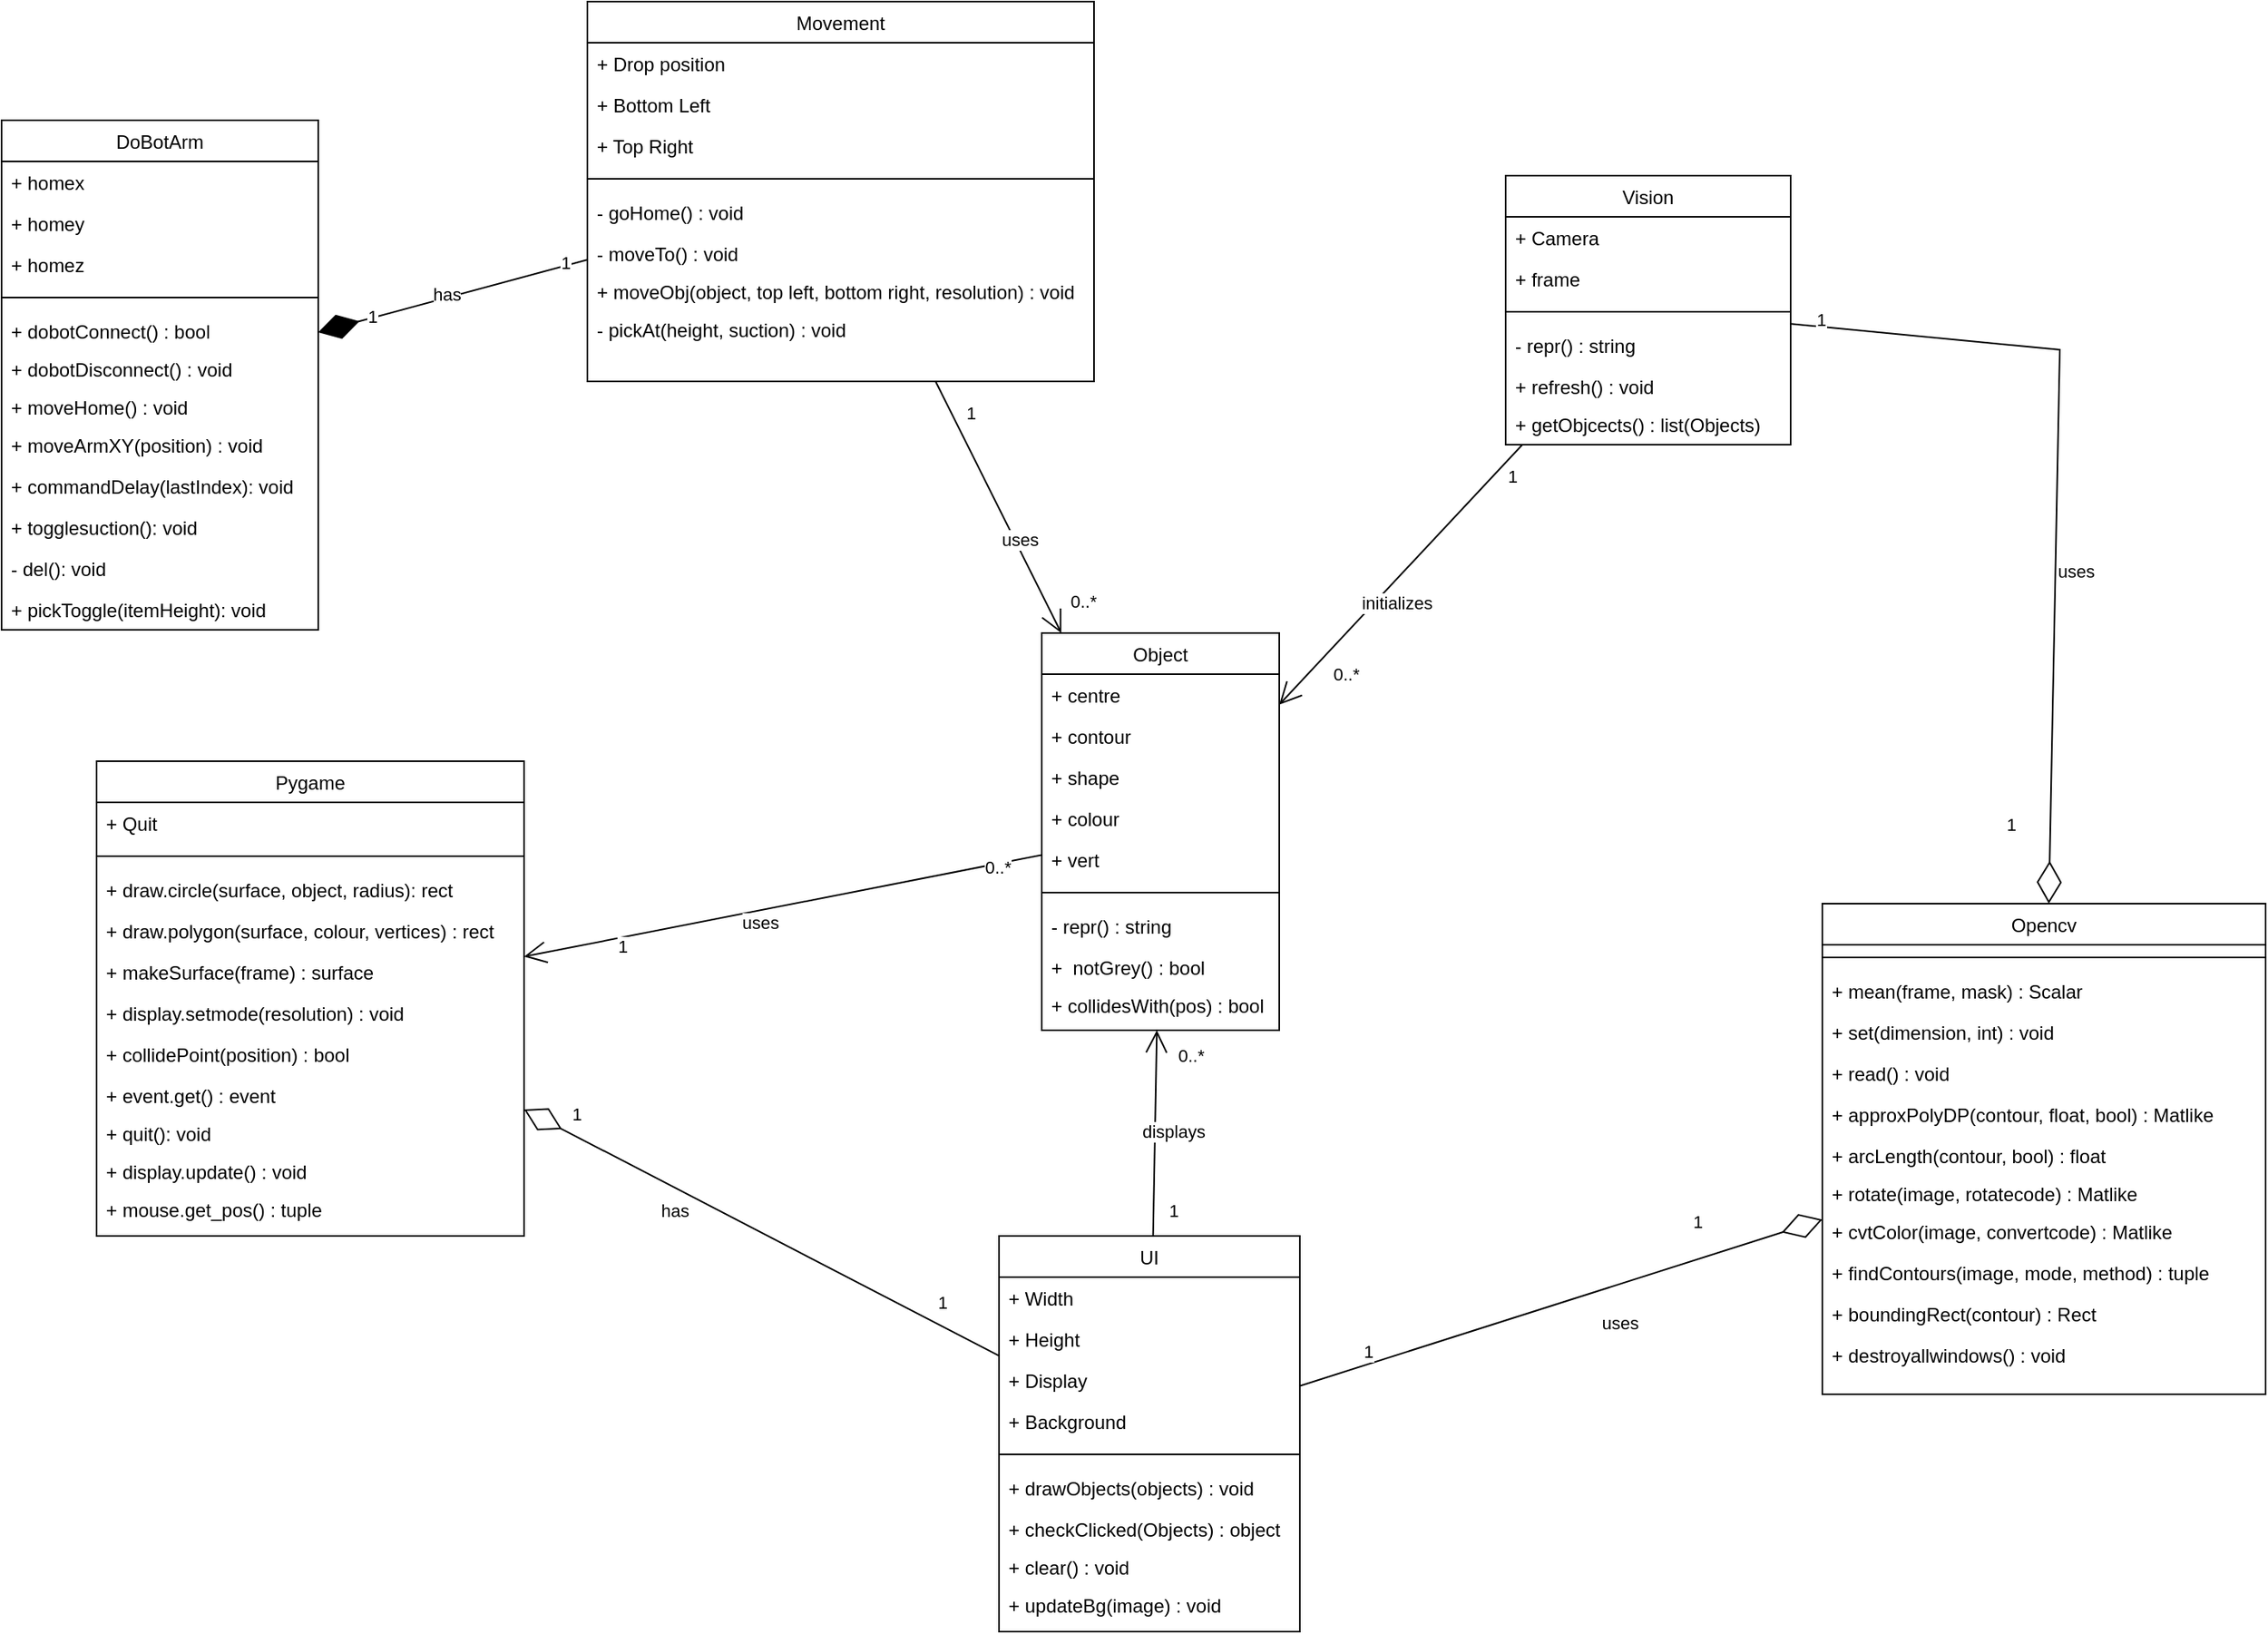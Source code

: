 <mxfile>
    <diagram id="C5RBs43oDa-KdzZeNtuy" name="Page-1">
        <mxGraphModel dx="1115" dy="899" grid="1" gridSize="10" guides="1" tooltips="1" connect="1" arrows="1" fold="1" page="1" pageScale="1" pageWidth="1654" pageHeight="1169" math="0" shadow="0">
            <root>
                <mxCell id="WIyWlLk6GJQsqaUBKTNV-0"/>
                <mxCell id="WIyWlLk6GJQsqaUBKTNV-1" parent="WIyWlLk6GJQsqaUBKTNV-0"/>
                <mxCell id="zkfFHV4jXpPFQw0GAbJ--13" value="Movement" style="swimlane;fontStyle=0;align=center;verticalAlign=top;childLayout=stackLayout;horizontal=1;startSize=26;horizontalStack=0;resizeParent=1;resizeLast=0;collapsible=1;marginBottom=0;rounded=0;shadow=0;strokeWidth=1;" parent="WIyWlLk6GJQsqaUBKTNV-1" vertex="1">
                    <mxGeometry x="390" y="50" width="320" height="240" as="geometry">
                        <mxRectangle x="590" y="330" width="170" height="26" as="alternateBounds"/>
                    </mxGeometry>
                </mxCell>
                <mxCell id="MZsKt1vFW72v1z1dqqYP-6" value="+ Drop position" style="text;align=left;verticalAlign=top;spacingLeft=4;spacingRight=4;overflow=hidden;rotatable=0;points=[[0,0.5],[1,0.5]];portConstraint=eastwest;" parent="zkfFHV4jXpPFQw0GAbJ--13" vertex="1">
                    <mxGeometry y="26" width="320" height="26" as="geometry"/>
                </mxCell>
                <mxCell id="MZsKt1vFW72v1z1dqqYP-7" value="+ Bottom Left" style="text;align=left;verticalAlign=top;spacingLeft=4;spacingRight=4;overflow=hidden;rotatable=0;points=[[0,0.5],[1,0.5]];portConstraint=eastwest;" parent="zkfFHV4jXpPFQw0GAbJ--13" vertex="1">
                    <mxGeometry y="52" width="320" height="26" as="geometry"/>
                </mxCell>
                <mxCell id="MZsKt1vFW72v1z1dqqYP-9" value="+ Top Right" style="text;align=left;verticalAlign=top;spacingLeft=4;spacingRight=4;overflow=hidden;rotatable=0;points=[[0,0.5],[1,0.5]];portConstraint=eastwest;" parent="zkfFHV4jXpPFQw0GAbJ--13" vertex="1">
                    <mxGeometry y="78" width="320" height="26" as="geometry"/>
                </mxCell>
                <mxCell id="zkfFHV4jXpPFQw0GAbJ--15" value="" style="line;html=1;strokeWidth=1;align=left;verticalAlign=middle;spacingTop=-1;spacingLeft=3;spacingRight=3;rotatable=0;labelPosition=right;points=[];portConstraint=eastwest;" parent="zkfFHV4jXpPFQw0GAbJ--13" vertex="1">
                    <mxGeometry y="104" width="320" height="16" as="geometry"/>
                </mxCell>
                <mxCell id="MZsKt1vFW72v1z1dqqYP-11" value="- goHome() : void" style="text;align=left;verticalAlign=top;spacingLeft=4;spacingRight=4;overflow=hidden;rotatable=0;points=[[0,0.5],[1,0.5]];portConstraint=eastwest;fontStyle=0" parent="zkfFHV4jXpPFQw0GAbJ--13" vertex="1">
                    <mxGeometry y="120" width="320" height="26" as="geometry"/>
                </mxCell>
                <mxCell id="MZsKt1vFW72v1z1dqqYP-12" value="- moveTo() : void" style="text;align=left;verticalAlign=top;spacingLeft=4;spacingRight=4;overflow=hidden;rotatable=0;points=[[0,0.5],[1,0.5]];portConstraint=eastwest;" parent="zkfFHV4jXpPFQw0GAbJ--13" vertex="1">
                    <mxGeometry y="146" width="320" height="24" as="geometry"/>
                </mxCell>
                <mxCell id="dj2-hHlsCEYwOQRSpU0T-10" value="+ moveObj(object, top left, bottom right, resolution) : void" style="text;align=left;verticalAlign=top;spacingLeft=4;spacingRight=4;overflow=hidden;rotatable=0;points=[[0,0.5],[1,0.5]];portConstraint=eastwest;" parent="zkfFHV4jXpPFQw0GAbJ--13" vertex="1">
                    <mxGeometry y="170" width="320" height="24" as="geometry"/>
                </mxCell>
                <mxCell id="MZsKt1vFW72v1z1dqqYP-13" value="- pickAt(height, suction) : void" style="text;align=left;verticalAlign=top;spacingLeft=4;spacingRight=4;overflow=hidden;rotatable=0;points=[[0,0.5],[1,0.5]];portConstraint=eastwest;" parent="zkfFHV4jXpPFQw0GAbJ--13" vertex="1">
                    <mxGeometry y="194" width="320" height="24" as="geometry"/>
                </mxCell>
                <mxCell id="dj2-hHlsCEYwOQRSpU0T-0" value="Object" style="swimlane;fontStyle=0;align=center;verticalAlign=top;childLayout=stackLayout;horizontal=1;startSize=26;horizontalStack=0;resizeParent=1;resizeLast=0;collapsible=1;marginBottom=0;rounded=0;shadow=0;strokeWidth=1;" parent="WIyWlLk6GJQsqaUBKTNV-1" vertex="1">
                    <mxGeometry x="677" y="449" width="150" height="251" as="geometry">
                        <mxRectangle x="590" y="330" width="170" height="26" as="alternateBounds"/>
                    </mxGeometry>
                </mxCell>
                <mxCell id="dj2-hHlsCEYwOQRSpU0T-1" value="+ centre" style="text;align=left;verticalAlign=top;spacingLeft=4;spacingRight=4;overflow=hidden;rotatable=0;points=[[0,0.5],[1,0.5]];portConstraint=eastwest;" parent="dj2-hHlsCEYwOQRSpU0T-0" vertex="1">
                    <mxGeometry y="26" width="150" height="26" as="geometry"/>
                </mxCell>
                <mxCell id="dj2-hHlsCEYwOQRSpU0T-2" value="+ contour" style="text;align=left;verticalAlign=top;spacingLeft=4;spacingRight=4;overflow=hidden;rotatable=0;points=[[0,0.5],[1,0.5]];portConstraint=eastwest;" parent="dj2-hHlsCEYwOQRSpU0T-0" vertex="1">
                    <mxGeometry y="52" width="150" height="26" as="geometry"/>
                </mxCell>
                <mxCell id="dj2-hHlsCEYwOQRSpU0T-3" value="+ shape" style="text;align=left;verticalAlign=top;spacingLeft=4;spacingRight=4;overflow=hidden;rotatable=0;points=[[0,0.5],[1,0.5]];portConstraint=eastwest;" parent="dj2-hHlsCEYwOQRSpU0T-0" vertex="1">
                    <mxGeometry y="78" width="150" height="26" as="geometry"/>
                </mxCell>
                <mxCell id="dj2-hHlsCEYwOQRSpU0T-4" value="+ colour" style="text;align=left;verticalAlign=top;spacingLeft=4;spacingRight=4;overflow=hidden;rotatable=0;points=[[0,0.5],[1,0.5]];portConstraint=eastwest;" parent="dj2-hHlsCEYwOQRSpU0T-0" vertex="1">
                    <mxGeometry y="104" width="150" height="26" as="geometry"/>
                </mxCell>
                <mxCell id="dj2-hHlsCEYwOQRSpU0T-56" value="+ vert" style="text;align=left;verticalAlign=top;spacingLeft=4;spacingRight=4;overflow=hidden;rotatable=0;points=[[0,0.5],[1,0.5]];portConstraint=eastwest;" parent="dj2-hHlsCEYwOQRSpU0T-0" vertex="1">
                    <mxGeometry y="130" width="150" height="26" as="geometry"/>
                </mxCell>
                <mxCell id="dj2-hHlsCEYwOQRSpU0T-6" value="" style="line;html=1;strokeWidth=1;align=left;verticalAlign=middle;spacingTop=-1;spacingLeft=3;spacingRight=3;rotatable=0;labelPosition=right;points=[];portConstraint=eastwest;" parent="dj2-hHlsCEYwOQRSpU0T-0" vertex="1">
                    <mxGeometry y="156" width="150" height="16" as="geometry"/>
                </mxCell>
                <mxCell id="dj2-hHlsCEYwOQRSpU0T-7" value="- repr() : string " style="text;align=left;verticalAlign=top;spacingLeft=4;spacingRight=4;overflow=hidden;rotatable=0;points=[[0,0.5],[1,0.5]];portConstraint=eastwest;fontStyle=0" parent="dj2-hHlsCEYwOQRSpU0T-0" vertex="1">
                    <mxGeometry y="172" width="150" height="26" as="geometry"/>
                </mxCell>
                <mxCell id="dj2-hHlsCEYwOQRSpU0T-8" value="+  notGrey() : bool" style="text;align=left;verticalAlign=top;spacingLeft=4;spacingRight=4;overflow=hidden;rotatable=0;points=[[0,0.5],[1,0.5]];portConstraint=eastwest;" parent="dj2-hHlsCEYwOQRSpU0T-0" vertex="1">
                    <mxGeometry y="198" width="150" height="24" as="geometry"/>
                </mxCell>
                <mxCell id="dj2-hHlsCEYwOQRSpU0T-9" value="+ collidesWith(pos) : bool" style="text;align=left;verticalAlign=top;spacingLeft=4;spacingRight=4;overflow=hidden;rotatable=0;points=[[0,0.5],[1,0.5]];portConstraint=eastwest;" parent="dj2-hHlsCEYwOQRSpU0T-0" vertex="1">
                    <mxGeometry y="222" width="150" height="24" as="geometry"/>
                </mxCell>
                <mxCell id="dj2-hHlsCEYwOQRSpU0T-11" value="UI" style="swimlane;fontStyle=0;align=center;verticalAlign=top;childLayout=stackLayout;horizontal=1;startSize=26;horizontalStack=0;resizeParent=1;resizeLast=0;collapsible=1;marginBottom=0;rounded=0;shadow=0;strokeWidth=1;" parent="WIyWlLk6GJQsqaUBKTNV-1" vertex="1">
                    <mxGeometry x="650" y="830" width="190" height="250" as="geometry">
                        <mxRectangle x="590" y="330" width="170" height="26" as="alternateBounds"/>
                    </mxGeometry>
                </mxCell>
                <mxCell id="dj2-hHlsCEYwOQRSpU0T-12" value="+ Width" style="text;align=left;verticalAlign=top;spacingLeft=4;spacingRight=4;overflow=hidden;rotatable=0;points=[[0,0.5],[1,0.5]];portConstraint=eastwest;" parent="dj2-hHlsCEYwOQRSpU0T-11" vertex="1">
                    <mxGeometry y="26" width="190" height="26" as="geometry"/>
                </mxCell>
                <mxCell id="dj2-hHlsCEYwOQRSpU0T-13" value="+ Height" style="text;align=left;verticalAlign=top;spacingLeft=4;spacingRight=4;overflow=hidden;rotatable=0;points=[[0,0.5],[1,0.5]];portConstraint=eastwest;" parent="dj2-hHlsCEYwOQRSpU0T-11" vertex="1">
                    <mxGeometry y="52" width="190" height="26" as="geometry"/>
                </mxCell>
                <mxCell id="dj2-hHlsCEYwOQRSpU0T-15" value="+ Display" style="text;align=left;verticalAlign=top;spacingLeft=4;spacingRight=4;overflow=hidden;rotatable=0;points=[[0,0.5],[1,0.5]];portConstraint=eastwest;" parent="dj2-hHlsCEYwOQRSpU0T-11" vertex="1">
                    <mxGeometry y="78" width="190" height="26" as="geometry"/>
                </mxCell>
                <mxCell id="dj2-hHlsCEYwOQRSpU0T-22" value="+ Background" style="text;align=left;verticalAlign=top;spacingLeft=4;spacingRight=4;overflow=hidden;rotatable=0;points=[[0,0.5],[1,0.5]];portConstraint=eastwest;" parent="dj2-hHlsCEYwOQRSpU0T-11" vertex="1">
                    <mxGeometry y="104" width="190" height="26" as="geometry"/>
                </mxCell>
                <mxCell id="dj2-hHlsCEYwOQRSpU0T-16" value="" style="line;html=1;strokeWidth=1;align=left;verticalAlign=middle;spacingTop=-1;spacingLeft=3;spacingRight=3;rotatable=0;labelPosition=right;points=[];portConstraint=eastwest;" parent="dj2-hHlsCEYwOQRSpU0T-11" vertex="1">
                    <mxGeometry y="130" width="190" height="16" as="geometry"/>
                </mxCell>
                <mxCell id="dj2-hHlsCEYwOQRSpU0T-17" value="+ drawObjects(objects) : void" style="text;align=left;verticalAlign=top;spacingLeft=4;spacingRight=4;overflow=hidden;rotatable=0;points=[[0,0.5],[1,0.5]];portConstraint=eastwest;fontStyle=0" parent="dj2-hHlsCEYwOQRSpU0T-11" vertex="1">
                    <mxGeometry y="146" width="190" height="26" as="geometry"/>
                </mxCell>
                <mxCell id="dj2-hHlsCEYwOQRSpU0T-18" value="+ checkClicked(Objects) : object" style="text;align=left;verticalAlign=top;spacingLeft=4;spacingRight=4;overflow=hidden;rotatable=0;points=[[0,0.5],[1,0.5]];portConstraint=eastwest;" parent="dj2-hHlsCEYwOQRSpU0T-11" vertex="1">
                    <mxGeometry y="172" width="190" height="24" as="geometry"/>
                </mxCell>
                <mxCell id="dj2-hHlsCEYwOQRSpU0T-19" value="+ clear() : void" style="text;align=left;verticalAlign=top;spacingLeft=4;spacingRight=4;overflow=hidden;rotatable=0;points=[[0,0.5],[1,0.5]];portConstraint=eastwest;" parent="dj2-hHlsCEYwOQRSpU0T-11" vertex="1">
                    <mxGeometry y="196" width="190" height="24" as="geometry"/>
                </mxCell>
                <mxCell id="dj2-hHlsCEYwOQRSpU0T-20" value="+ updateBg(image) : void" style="text;align=left;verticalAlign=top;spacingLeft=4;spacingRight=4;overflow=hidden;rotatable=0;points=[[0,0.5],[1,0.5]];portConstraint=eastwest;" parent="dj2-hHlsCEYwOQRSpU0T-11" vertex="1">
                    <mxGeometry y="220" width="190" height="24" as="geometry"/>
                </mxCell>
                <mxCell id="dj2-hHlsCEYwOQRSpU0T-23" value="Vision" style="swimlane;fontStyle=0;align=center;verticalAlign=top;childLayout=stackLayout;horizontal=1;startSize=26;horizontalStack=0;resizeParent=1;resizeLast=0;collapsible=1;marginBottom=0;rounded=0;shadow=0;strokeWidth=1;" parent="WIyWlLk6GJQsqaUBKTNV-1" vertex="1">
                    <mxGeometry x="970" y="160" width="180" height="170" as="geometry">
                        <mxRectangle x="590" y="330" width="170" height="26" as="alternateBounds"/>
                    </mxGeometry>
                </mxCell>
                <mxCell id="dj2-hHlsCEYwOQRSpU0T-24" value="+ Camera" style="text;align=left;verticalAlign=top;spacingLeft=4;spacingRight=4;overflow=hidden;rotatable=0;points=[[0,0.5],[1,0.5]];portConstraint=eastwest;" parent="dj2-hHlsCEYwOQRSpU0T-23" vertex="1">
                    <mxGeometry y="26" width="180" height="26" as="geometry"/>
                </mxCell>
                <mxCell id="dj2-hHlsCEYwOQRSpU0T-35" value="+ frame" style="text;align=left;verticalAlign=top;spacingLeft=4;spacingRight=4;overflow=hidden;rotatable=0;points=[[0,0.5],[1,0.5]];portConstraint=eastwest;" parent="dj2-hHlsCEYwOQRSpU0T-23" vertex="1">
                    <mxGeometry y="52" width="180" height="26" as="geometry"/>
                </mxCell>
                <mxCell id="dj2-hHlsCEYwOQRSpU0T-30" value="" style="line;html=1;strokeWidth=1;align=left;verticalAlign=middle;spacingTop=-1;spacingLeft=3;spacingRight=3;rotatable=0;labelPosition=right;points=[];portConstraint=eastwest;" parent="dj2-hHlsCEYwOQRSpU0T-23" vertex="1">
                    <mxGeometry y="78" width="180" height="16" as="geometry"/>
                </mxCell>
                <mxCell id="dj2-hHlsCEYwOQRSpU0T-31" value="- repr() : string" style="text;align=left;verticalAlign=top;spacingLeft=4;spacingRight=4;overflow=hidden;rotatable=0;points=[[0,0.5],[1,0.5]];portConstraint=eastwest;fontStyle=0" parent="dj2-hHlsCEYwOQRSpU0T-23" vertex="1">
                    <mxGeometry y="94" width="180" height="26" as="geometry"/>
                </mxCell>
                <mxCell id="dj2-hHlsCEYwOQRSpU0T-32" value="+ refresh() : void" style="text;align=left;verticalAlign=top;spacingLeft=4;spacingRight=4;overflow=hidden;rotatable=0;points=[[0,0.5],[1,0.5]];portConstraint=eastwest;" parent="dj2-hHlsCEYwOQRSpU0T-23" vertex="1">
                    <mxGeometry y="120" width="180" height="24" as="geometry"/>
                </mxCell>
                <mxCell id="dj2-hHlsCEYwOQRSpU0T-33" value="+ getObjcects() : list(Objects)" style="text;align=left;verticalAlign=top;spacingLeft=4;spacingRight=4;overflow=hidden;rotatable=0;points=[[0,0.5],[1,0.5]];portConstraint=eastwest;" parent="dj2-hHlsCEYwOQRSpU0T-23" vertex="1">
                    <mxGeometry y="144" width="180" height="24" as="geometry"/>
                </mxCell>
                <mxCell id="dj2-hHlsCEYwOQRSpU0T-36" value="DoBotArm" style="swimlane;fontStyle=0;align=center;verticalAlign=top;childLayout=stackLayout;horizontal=1;startSize=26;horizontalStack=0;resizeParent=1;resizeLast=0;collapsible=1;marginBottom=0;rounded=0;shadow=0;strokeWidth=1;" parent="WIyWlLk6GJQsqaUBKTNV-1" vertex="1">
                    <mxGeometry x="20" y="125" width="200" height="322" as="geometry">
                        <mxRectangle x="590" y="330" width="170" height="26" as="alternateBounds"/>
                    </mxGeometry>
                </mxCell>
                <mxCell id="dj2-hHlsCEYwOQRSpU0T-37" value="+ homex" style="text;align=left;verticalAlign=top;spacingLeft=4;spacingRight=4;overflow=hidden;rotatable=0;points=[[0,0.5],[1,0.5]];portConstraint=eastwest;" parent="dj2-hHlsCEYwOQRSpU0T-36" vertex="1">
                    <mxGeometry y="26" width="200" height="26" as="geometry"/>
                </mxCell>
                <mxCell id="dj2-hHlsCEYwOQRSpU0T-43" value="+ homey" style="text;align=left;verticalAlign=top;spacingLeft=4;spacingRight=4;overflow=hidden;rotatable=0;points=[[0,0.5],[1,0.5]];portConstraint=eastwest;fontStyle=0" parent="dj2-hHlsCEYwOQRSpU0T-36" vertex="1">
                    <mxGeometry y="52" width="200" height="26" as="geometry"/>
                </mxCell>
                <mxCell id="dj2-hHlsCEYwOQRSpU0T-38" value="+ homez" style="text;align=left;verticalAlign=top;spacingLeft=4;spacingRight=4;overflow=hidden;rotatable=0;points=[[0,0.5],[1,0.5]];portConstraint=eastwest;" parent="dj2-hHlsCEYwOQRSpU0T-36" vertex="1">
                    <mxGeometry y="78" width="200" height="26" as="geometry"/>
                </mxCell>
                <mxCell id="dj2-hHlsCEYwOQRSpU0T-42" value="" style="line;html=1;strokeWidth=1;align=left;verticalAlign=middle;spacingTop=-1;spacingLeft=3;spacingRight=3;rotatable=0;labelPosition=right;points=[];portConstraint=eastwest;" parent="dj2-hHlsCEYwOQRSpU0T-36" vertex="1">
                    <mxGeometry y="104" width="200" height="16" as="geometry"/>
                </mxCell>
                <mxCell id="dj2-hHlsCEYwOQRSpU0T-44" value="+ dobotConnect() : bool" style="text;align=left;verticalAlign=top;spacingLeft=4;spacingRight=4;overflow=hidden;rotatable=0;points=[[0,0.5],[1,0.5]];portConstraint=eastwest;" parent="dj2-hHlsCEYwOQRSpU0T-36" vertex="1">
                    <mxGeometry y="120" width="200" height="24" as="geometry"/>
                </mxCell>
                <mxCell id="9mN7zdgwnnHDRDSHfo_p-0" value="+ dobotDisconnect() : void" style="text;align=left;verticalAlign=top;spacingLeft=4;spacingRight=4;overflow=hidden;rotatable=0;points=[[0,0.5],[1,0.5]];portConstraint=eastwest;" parent="dj2-hHlsCEYwOQRSpU0T-36" vertex="1">
                    <mxGeometry y="144" width="200" height="24" as="geometry"/>
                </mxCell>
                <mxCell id="dj2-hHlsCEYwOQRSpU0T-45" value="+ moveHome() : void" style="text;align=left;verticalAlign=top;spacingLeft=4;spacingRight=4;overflow=hidden;rotatable=0;points=[[0,0.5],[1,0.5]];portConstraint=eastwest;" parent="dj2-hHlsCEYwOQRSpU0T-36" vertex="1">
                    <mxGeometry y="168" width="200" height="24" as="geometry"/>
                </mxCell>
                <mxCell id="dj2-hHlsCEYwOQRSpU0T-40" value="+ moveArmXY(position) : void" style="text;align=left;verticalAlign=top;spacingLeft=4;spacingRight=4;overflow=hidden;rotatable=0;points=[[0,0.5],[1,0.5]];portConstraint=eastwest;" parent="dj2-hHlsCEYwOQRSpU0T-36" vertex="1">
                    <mxGeometry y="192" width="200" height="26" as="geometry"/>
                </mxCell>
                <mxCell id="9mN7zdgwnnHDRDSHfo_p-1" value="+ commandDelay(lastIndex): void" style="text;align=left;verticalAlign=top;spacingLeft=4;spacingRight=4;overflow=hidden;rotatable=0;points=[[0,0.5],[1,0.5]];portConstraint=eastwest;fontFamily=Helvetica;" parent="dj2-hHlsCEYwOQRSpU0T-36" vertex="1">
                    <mxGeometry y="218" width="200" height="26" as="geometry"/>
                </mxCell>
                <mxCell id="dj2-hHlsCEYwOQRSpU0T-39" value="+ togglesuction(): void" style="text;align=left;verticalAlign=top;spacingLeft=4;spacingRight=4;overflow=hidden;rotatable=0;points=[[0,0.5],[1,0.5]];portConstraint=eastwest;" parent="dj2-hHlsCEYwOQRSpU0T-36" vertex="1">
                    <mxGeometry y="244" width="200" height="26" as="geometry"/>
                </mxCell>
                <mxCell id="9mN7zdgwnnHDRDSHfo_p-2" value="- del(): void" style="text;align=left;verticalAlign=top;spacingLeft=4;spacingRight=4;overflow=hidden;rotatable=0;points=[[0,0.5],[1,0.5]];portConstraint=eastwest;" parent="dj2-hHlsCEYwOQRSpU0T-36" vertex="1">
                    <mxGeometry y="270" width="200" height="26" as="geometry"/>
                </mxCell>
                <mxCell id="9mN7zdgwnnHDRDSHfo_p-3" value="+ pickToggle(itemHeight): void" style="text;align=left;verticalAlign=top;spacingLeft=4;spacingRight=4;overflow=hidden;rotatable=0;points=[[0,0.5],[1,0.5]];portConstraint=eastwest;" parent="dj2-hHlsCEYwOQRSpU0T-36" vertex="1">
                    <mxGeometry y="296" width="200" height="26" as="geometry"/>
                </mxCell>
                <mxCell id="dj2-hHlsCEYwOQRSpU0T-46" value="Pygame" style="swimlane;fontStyle=0;align=center;verticalAlign=top;childLayout=stackLayout;horizontal=1;startSize=26;horizontalStack=0;resizeParent=1;resizeLast=0;collapsible=1;marginBottom=0;rounded=0;shadow=0;strokeWidth=1;" parent="WIyWlLk6GJQsqaUBKTNV-1" vertex="1">
                    <mxGeometry x="80" y="530" width="270" height="300" as="geometry">
                        <mxRectangle x="590" y="330" width="170" height="26" as="alternateBounds"/>
                    </mxGeometry>
                </mxCell>
                <mxCell id="dj2-hHlsCEYwOQRSpU0T-47" value="+ Quit" style="text;align=left;verticalAlign=top;spacingLeft=4;spacingRight=4;overflow=hidden;rotatable=0;points=[[0,0.5],[1,0.5]];portConstraint=eastwest;" parent="dj2-hHlsCEYwOQRSpU0T-46" vertex="1">
                    <mxGeometry y="26" width="270" height="26" as="geometry"/>
                </mxCell>
                <mxCell id="dj2-hHlsCEYwOQRSpU0T-52" value="" style="line;html=1;strokeWidth=1;align=left;verticalAlign=middle;spacingTop=-1;spacingLeft=3;spacingRight=3;rotatable=0;labelPosition=right;points=[];portConstraint=eastwest;" parent="dj2-hHlsCEYwOQRSpU0T-46" vertex="1">
                    <mxGeometry y="52" width="270" height="16" as="geometry"/>
                </mxCell>
                <mxCell id="dj2-hHlsCEYwOQRSpU0T-50" value="+ draw.circle(surface, object, radius): rect" style="text;align=left;verticalAlign=top;spacingLeft=4;spacingRight=4;overflow=hidden;rotatable=0;points=[[0,0.5],[1,0.5]];portConstraint=eastwest;" parent="dj2-hHlsCEYwOQRSpU0T-46" vertex="1">
                    <mxGeometry y="68" width="270" height="26" as="geometry"/>
                </mxCell>
                <mxCell id="dj2-hHlsCEYwOQRSpU0T-48" value="+ draw.polygon(surface, colour, vertices) : rect" style="text;align=left;verticalAlign=top;spacingLeft=4;spacingRight=4;overflow=hidden;rotatable=0;points=[[0,0.5],[1,0.5]];portConstraint=eastwest;" parent="dj2-hHlsCEYwOQRSpU0T-46" vertex="1">
                    <mxGeometry y="94" width="270" height="26" as="geometry"/>
                </mxCell>
                <mxCell id="dj2-hHlsCEYwOQRSpU0T-51" value="+ makeSurface(frame) : surface" style="text;align=left;verticalAlign=top;spacingLeft=4;spacingRight=4;overflow=hidden;rotatable=0;points=[[0,0.5],[1,0.5]];portConstraint=eastwest;" parent="dj2-hHlsCEYwOQRSpU0T-46" vertex="1">
                    <mxGeometry y="120" width="270" height="26" as="geometry"/>
                </mxCell>
                <mxCell id="dj2-hHlsCEYwOQRSpU0T-49" value="+ display.setmode(resolution) : void" style="text;align=left;verticalAlign=top;spacingLeft=4;spacingRight=4;overflow=hidden;rotatable=0;points=[[0,0.5],[1,0.5]];portConstraint=eastwest;" parent="dj2-hHlsCEYwOQRSpU0T-46" vertex="1">
                    <mxGeometry y="146" width="270" height="26" as="geometry"/>
                </mxCell>
                <mxCell id="dj2-hHlsCEYwOQRSpU0T-53" value="+ collidePoint(position) : bool" style="text;align=left;verticalAlign=top;spacingLeft=4;spacingRight=4;overflow=hidden;rotatable=0;points=[[0,0.5],[1,0.5]];portConstraint=eastwest;fontStyle=0" parent="dj2-hHlsCEYwOQRSpU0T-46" vertex="1">
                    <mxGeometry y="172" width="270" height="26" as="geometry"/>
                </mxCell>
                <mxCell id="dj2-hHlsCEYwOQRSpU0T-54" value="+ event.get() : event" style="text;align=left;verticalAlign=top;spacingLeft=4;spacingRight=4;overflow=hidden;rotatable=0;points=[[0,0.5],[1,0.5]];portConstraint=eastwest;" parent="dj2-hHlsCEYwOQRSpU0T-46" vertex="1">
                    <mxGeometry y="198" width="270" height="24" as="geometry"/>
                </mxCell>
                <mxCell id="dj2-hHlsCEYwOQRSpU0T-55" value="+ quit(): void" style="text;align=left;verticalAlign=top;spacingLeft=4;spacingRight=4;overflow=hidden;rotatable=0;points=[[0,0.5],[1,0.5]];portConstraint=eastwest;" parent="dj2-hHlsCEYwOQRSpU0T-46" vertex="1">
                    <mxGeometry y="222" width="270" height="24" as="geometry"/>
                </mxCell>
                <mxCell id="dj2-hHlsCEYwOQRSpU0T-67" value="+ display.update() : void" style="text;align=left;verticalAlign=top;spacingLeft=4;spacingRight=4;overflow=hidden;rotatable=0;points=[[0,0.5],[1,0.5]];portConstraint=eastwest;" parent="dj2-hHlsCEYwOQRSpU0T-46" vertex="1">
                    <mxGeometry y="246" width="270" height="24" as="geometry"/>
                </mxCell>
                <mxCell id="dj2-hHlsCEYwOQRSpU0T-68" value="+ mouse.get_pos() : tuple" style="text;align=left;verticalAlign=top;spacingLeft=4;spacingRight=4;overflow=hidden;rotatable=0;points=[[0,0.5],[1,0.5]];portConstraint=eastwest;" parent="dj2-hHlsCEYwOQRSpU0T-46" vertex="1">
                    <mxGeometry y="270" width="270" height="24" as="geometry"/>
                </mxCell>
                <mxCell id="dj2-hHlsCEYwOQRSpU0T-57" value="Opencv" style="swimlane;fontStyle=0;align=center;verticalAlign=top;childLayout=stackLayout;horizontal=1;startSize=26;horizontalStack=0;resizeParent=1;resizeLast=0;collapsible=1;marginBottom=0;rounded=0;shadow=0;strokeWidth=1;" parent="WIyWlLk6GJQsqaUBKTNV-1" vertex="1">
                    <mxGeometry x="1170" y="620" width="280" height="310" as="geometry">
                        <mxRectangle x="590" y="330" width="170" height="26" as="alternateBounds"/>
                    </mxGeometry>
                </mxCell>
                <mxCell id="dj2-hHlsCEYwOQRSpU0T-63" value="" style="line;html=1;strokeWidth=1;align=left;verticalAlign=middle;spacingTop=-1;spacingLeft=3;spacingRight=3;rotatable=0;labelPosition=right;points=[];portConstraint=eastwest;" parent="dj2-hHlsCEYwOQRSpU0T-57" vertex="1">
                    <mxGeometry y="26" width="280" height="16" as="geometry"/>
                </mxCell>
                <mxCell id="dj2-hHlsCEYwOQRSpU0T-59" value="+ mean(frame, mask) : Scalar" style="text;align=left;verticalAlign=top;spacingLeft=4;spacingRight=4;overflow=hidden;rotatable=0;points=[[0,0.5],[1,0.5]];portConstraint=eastwest;" parent="dj2-hHlsCEYwOQRSpU0T-57" vertex="1">
                    <mxGeometry y="42" width="280" height="26" as="geometry"/>
                </mxCell>
                <mxCell id="dj2-hHlsCEYwOQRSpU0T-60" value="+ set(dimension, int) : void" style="text;align=left;verticalAlign=top;spacingLeft=4;spacingRight=4;overflow=hidden;rotatable=0;points=[[0,0.5],[1,0.5]];portConstraint=eastwest;" parent="dj2-hHlsCEYwOQRSpU0T-57" vertex="1">
                    <mxGeometry y="68" width="280" height="26" as="geometry"/>
                </mxCell>
                <mxCell id="dj2-hHlsCEYwOQRSpU0T-62" value="+ read() : void" style="text;align=left;verticalAlign=top;spacingLeft=4;spacingRight=4;overflow=hidden;rotatable=0;points=[[0,0.5],[1,0.5]];portConstraint=eastwest;" parent="dj2-hHlsCEYwOQRSpU0T-57" vertex="1">
                    <mxGeometry y="94" width="280" height="26" as="geometry"/>
                </mxCell>
                <mxCell id="dj2-hHlsCEYwOQRSpU0T-64" value="+ approxPolyDP(contour, float, bool) : Matlike" style="text;align=left;verticalAlign=top;spacingLeft=4;spacingRight=4;overflow=hidden;rotatable=0;points=[[0,0.5],[1,0.5]];portConstraint=eastwest;fontStyle=0;fontFamily=Helvetica;" parent="dj2-hHlsCEYwOQRSpU0T-57" vertex="1">
                    <mxGeometry y="120" width="280" height="26" as="geometry"/>
                </mxCell>
                <mxCell id="dj2-hHlsCEYwOQRSpU0T-65" value="+ arcLength(contour, bool) : float" style="text;align=left;verticalAlign=top;spacingLeft=4;spacingRight=4;overflow=hidden;rotatable=0;points=[[0,0.5],[1,0.5]];portConstraint=eastwest;fontFamily=Helvetica;" parent="dj2-hHlsCEYwOQRSpU0T-57" vertex="1">
                    <mxGeometry y="146" width="280" height="24" as="geometry"/>
                </mxCell>
                <mxCell id="dj2-hHlsCEYwOQRSpU0T-66" value="+ rotate(image, rotatecode) : Matlike" style="text;align=left;verticalAlign=top;spacingLeft=4;spacingRight=4;overflow=hidden;rotatable=0;points=[[0,0.5],[1,0.5]];portConstraint=eastwest;" parent="dj2-hHlsCEYwOQRSpU0T-57" vertex="1">
                    <mxGeometry y="170" width="280" height="24" as="geometry"/>
                </mxCell>
                <mxCell id="dj2-hHlsCEYwOQRSpU0T-61" value="+ cvtColor(image, convertcode) : Matlike" style="text;align=left;verticalAlign=top;spacingLeft=4;spacingRight=4;overflow=hidden;rotatable=0;points=[[0,0.5],[1,0.5]];portConstraint=eastwest;" parent="dj2-hHlsCEYwOQRSpU0T-57" vertex="1">
                    <mxGeometry y="194" width="280" height="26" as="geometry"/>
                </mxCell>
                <mxCell id="dj2-hHlsCEYwOQRSpU0T-69" value="+ findContours(image, mode, method) : tuple" style="text;align=left;verticalAlign=top;spacingLeft=4;spacingRight=4;overflow=hidden;rotatable=0;points=[[0,0.5],[1,0.5]];portConstraint=eastwest;" parent="dj2-hHlsCEYwOQRSpU0T-57" vertex="1">
                    <mxGeometry y="220" width="280" height="26" as="geometry"/>
                </mxCell>
                <mxCell id="dj2-hHlsCEYwOQRSpU0T-70" value="+ boundingRect(contour) : Rect" style="text;align=left;verticalAlign=top;spacingLeft=4;spacingRight=4;overflow=hidden;rotatable=0;points=[[0,0.5],[1,0.5]];portConstraint=eastwest;" parent="dj2-hHlsCEYwOQRSpU0T-57" vertex="1">
                    <mxGeometry y="246" width="280" height="26" as="geometry"/>
                </mxCell>
                <mxCell id="dj2-hHlsCEYwOQRSpU0T-72" value="+ destroyallwindows() : void" style="text;align=left;verticalAlign=top;spacingLeft=4;spacingRight=4;overflow=hidden;rotatable=0;points=[[0,0.5],[1,0.5]];portConstraint=eastwest;" parent="dj2-hHlsCEYwOQRSpU0T-57" vertex="1">
                    <mxGeometry y="272" width="280" height="26" as="geometry"/>
                </mxCell>
                <mxCell id="dj2-hHlsCEYwOQRSpU0T-91" value="" style="endArrow=diamondThin;endFill=0;endSize=24;html=1;rounded=0;" parent="WIyWlLk6GJQsqaUBKTNV-1" source="dj2-hHlsCEYwOQRSpU0T-11" target="dj2-hHlsCEYwOQRSpU0T-46" edge="1">
                    <mxGeometry width="160" relative="1" as="geometry">
                        <mxPoint x="590" y="780" as="sourcePoint"/>
                        <mxPoint x="480" y="900" as="targetPoint"/>
                    </mxGeometry>
                </mxCell>
                <mxCell id="dj2-hHlsCEYwOQRSpU0T-92" value="has" style="edgeLabel;html=1;align=center;verticalAlign=middle;resizable=0;points=[];" parent="dj2-hHlsCEYwOQRSpU0T-91" vertex="1" connectable="0">
                    <mxGeometry x="0.128" y="-3" relative="1" as="geometry">
                        <mxPoint x="-38" y="-2" as="offset"/>
                    </mxGeometry>
                </mxCell>
                <mxCell id="dj2-hHlsCEYwOQRSpU0T-93" value="1" style="edgeLabel;html=1;align=center;verticalAlign=middle;resizable=0;points=[];" parent="dj2-hHlsCEYwOQRSpU0T-91" vertex="1" connectable="0">
                    <mxGeometry x="0.647" y="-4" relative="1" as="geometry">
                        <mxPoint x="-22" y="-21" as="offset"/>
                    </mxGeometry>
                </mxCell>
                <mxCell id="dj2-hHlsCEYwOQRSpU0T-94" value="1" style="edgeLabel;html=1;align=center;verticalAlign=middle;resizable=0;points=[];" parent="dj2-hHlsCEYwOQRSpU0T-91" vertex="1" connectable="0">
                    <mxGeometry x="-0.748" y="-3" relative="1" as="geometry">
                        <mxPoint y="-12" as="offset"/>
                    </mxGeometry>
                </mxCell>
                <mxCell id="dj2-hHlsCEYwOQRSpU0T-103" value="" style="endArrow=diamondThin;endFill=0;endSize=24;html=1;rounded=0;" parent="WIyWlLk6GJQsqaUBKTNV-1" source="dj2-hHlsCEYwOQRSpU0T-11" target="dj2-hHlsCEYwOQRSpU0T-57" edge="1">
                    <mxGeometry width="160" relative="1" as="geometry">
                        <mxPoint x="890" y="855" as="sourcePoint"/>
                        <mxPoint x="360" y="749" as="targetPoint"/>
                    </mxGeometry>
                </mxCell>
                <mxCell id="dj2-hHlsCEYwOQRSpU0T-104" value="uses" style="edgeLabel;html=1;align=center;verticalAlign=middle;resizable=0;points=[];" parent="dj2-hHlsCEYwOQRSpU0T-103" vertex="1" connectable="0">
                    <mxGeometry x="0.128" y="-3" relative="1" as="geometry">
                        <mxPoint x="15" y="17" as="offset"/>
                    </mxGeometry>
                </mxCell>
                <mxCell id="dj2-hHlsCEYwOQRSpU0T-105" value="1" style="edgeLabel;html=1;align=center;verticalAlign=middle;resizable=0;points=[];" parent="dj2-hHlsCEYwOQRSpU0T-103" vertex="1" connectable="0">
                    <mxGeometry x="0.647" y="-4" relative="1" as="geometry">
                        <mxPoint x="-22" y="-21" as="offset"/>
                    </mxGeometry>
                </mxCell>
                <mxCell id="dj2-hHlsCEYwOQRSpU0T-106" value="1" style="edgeLabel;html=1;align=center;verticalAlign=middle;resizable=0;points=[];" parent="dj2-hHlsCEYwOQRSpU0T-103" vertex="1" connectable="0">
                    <mxGeometry x="-0.748" y="-3" relative="1" as="geometry">
                        <mxPoint y="-12" as="offset"/>
                    </mxGeometry>
                </mxCell>
                <mxCell id="dj2-hHlsCEYwOQRSpU0T-107" value="" style="endArrow=diamondThin;endFill=0;endSize=24;html=1;rounded=0;" parent="WIyWlLk6GJQsqaUBKTNV-1" source="dj2-hHlsCEYwOQRSpU0T-23" target="dj2-hHlsCEYwOQRSpU0T-57" edge="1">
                    <mxGeometry width="160" relative="1" as="geometry">
                        <mxPoint x="760" y="853" as="sourcePoint"/>
                        <mxPoint x="1180" y="802" as="targetPoint"/>
                        <Array as="points">
                            <mxPoint x="1320" y="270"/>
                        </Array>
                    </mxGeometry>
                </mxCell>
                <mxCell id="dj2-hHlsCEYwOQRSpU0T-108" value="uses" style="edgeLabel;html=1;align=center;verticalAlign=middle;resizable=0;points=[];" parent="dj2-hHlsCEYwOQRSpU0T-107" vertex="1" connectable="0">
                    <mxGeometry x="0.128" y="-3" relative="1" as="geometry">
                        <mxPoint x="15" y="17" as="offset"/>
                    </mxGeometry>
                </mxCell>
                <mxCell id="dj2-hHlsCEYwOQRSpU0T-109" value="1" style="edgeLabel;html=1;align=center;verticalAlign=middle;resizable=0;points=[];" parent="dj2-hHlsCEYwOQRSpU0T-107" vertex="1" connectable="0">
                    <mxGeometry x="0.647" y="-4" relative="1" as="geometry">
                        <mxPoint x="-22" y="42" as="offset"/>
                    </mxGeometry>
                </mxCell>
                <mxCell id="dj2-hHlsCEYwOQRSpU0T-110" value="1" style="edgeLabel;html=1;align=center;verticalAlign=middle;resizable=0;points=[];" parent="dj2-hHlsCEYwOQRSpU0T-107" vertex="1" connectable="0">
                    <mxGeometry x="-0.748" y="-3" relative="1" as="geometry">
                        <mxPoint x="-46" y="-12" as="offset"/>
                    </mxGeometry>
                </mxCell>
                <mxCell id="9mN7zdgwnnHDRDSHfo_p-5" value="" style="endArrow=diamondThin;endFill=1;endSize=24;html=1;rounded=0;" parent="WIyWlLk6GJQsqaUBKTNV-1" source="zkfFHV4jXpPFQw0GAbJ--13" target="dj2-hHlsCEYwOQRSpU0T-36" edge="1">
                    <mxGeometry width="160" relative="1" as="geometry">
                        <mxPoint x="250" y="290" as="sourcePoint"/>
                        <mxPoint x="410" y="290" as="targetPoint"/>
                    </mxGeometry>
                </mxCell>
                <mxCell id="9mN7zdgwnnHDRDSHfo_p-6" value="1" style="edgeLabel;html=1;align=center;verticalAlign=middle;resizable=0;points=[];" parent="9mN7zdgwnnHDRDSHfo_p-5" vertex="1" connectable="0">
                    <mxGeometry x="0.598" y="-1" relative="1" as="geometry">
                        <mxPoint as="offset"/>
                    </mxGeometry>
                </mxCell>
                <mxCell id="9mN7zdgwnnHDRDSHfo_p-7" value="1" style="edgeLabel;html=1;align=center;verticalAlign=middle;resizable=0;points=[];" parent="9mN7zdgwnnHDRDSHfo_p-5" vertex="1" connectable="0">
                    <mxGeometry x="-0.837" y="-2" relative="1" as="geometry">
                        <mxPoint as="offset"/>
                    </mxGeometry>
                </mxCell>
                <mxCell id="9mN7zdgwnnHDRDSHfo_p-8" value="has" style="edgeLabel;html=1;align=center;verticalAlign=middle;resizable=0;points=[];" parent="9mN7zdgwnnHDRDSHfo_p-5" vertex="1" connectable="0">
                    <mxGeometry x="0.047" y="-2" relative="1" as="geometry">
                        <mxPoint as="offset"/>
                    </mxGeometry>
                </mxCell>
                <mxCell id="Rrt4P_vtmu6pEZQxVQjI-0" value="" style="endArrow=open;endFill=1;endSize=12;html=1;rounded=0;" parent="WIyWlLk6GJQsqaUBKTNV-1" source="dj2-hHlsCEYwOQRSpU0T-11" target="dj2-hHlsCEYwOQRSpU0T-0" edge="1">
                    <mxGeometry width="160" relative="1" as="geometry">
                        <mxPoint x="610" y="750" as="sourcePoint"/>
                        <mxPoint x="770" y="750" as="targetPoint"/>
                    </mxGeometry>
                </mxCell>
                <mxCell id="Rrt4P_vtmu6pEZQxVQjI-1" value="displays" style="edgeLabel;html=1;align=center;verticalAlign=middle;resizable=0;points=[];" parent="Rrt4P_vtmu6pEZQxVQjI-0" vertex="1" connectable="0">
                    <mxGeometry x="0.139" y="-2" relative="1" as="geometry">
                        <mxPoint x="9" y="8" as="offset"/>
                    </mxGeometry>
                </mxCell>
                <mxCell id="Rrt4P_vtmu6pEZQxVQjI-2" value="1" style="edgeLabel;html=1;align=center;verticalAlign=middle;resizable=0;points=[];" parent="Rrt4P_vtmu6pEZQxVQjI-0" vertex="1" connectable="0">
                    <mxGeometry x="-0.754" relative="1" as="geometry">
                        <mxPoint x="12" as="offset"/>
                    </mxGeometry>
                </mxCell>
                <mxCell id="Rrt4P_vtmu6pEZQxVQjI-3" value="0..*" style="edgeLabel;html=1;align=center;verticalAlign=middle;resizable=0;points=[];" parent="Rrt4P_vtmu6pEZQxVQjI-0" vertex="1" connectable="0">
                    <mxGeometry x="0.754" y="1" relative="1" as="geometry">
                        <mxPoint x="22" as="offset"/>
                    </mxGeometry>
                </mxCell>
                <mxCell id="Rrt4P_vtmu6pEZQxVQjI-4" value="" style="endArrow=open;endFill=1;endSize=12;html=1;rounded=0;" parent="WIyWlLk6GJQsqaUBKTNV-1" source="dj2-hHlsCEYwOQRSpU0T-23" target="dj2-hHlsCEYwOQRSpU0T-0" edge="1">
                    <mxGeometry width="160" relative="1" as="geometry">
                        <mxPoint x="1010" y="620" as="sourcePoint"/>
                        <mxPoint x="1013" y="500" as="targetPoint"/>
                    </mxGeometry>
                </mxCell>
                <mxCell id="Rrt4P_vtmu6pEZQxVQjI-5" value="initializes" style="edgeLabel;html=1;align=center;verticalAlign=middle;resizable=0;points=[];" parent="Rrt4P_vtmu6pEZQxVQjI-4" vertex="1" connectable="0">
                    <mxGeometry x="0.139" y="-2" relative="1" as="geometry">
                        <mxPoint x="9" y="8" as="offset"/>
                    </mxGeometry>
                </mxCell>
                <mxCell id="Rrt4P_vtmu6pEZQxVQjI-6" value="1" style="edgeLabel;html=1;align=center;verticalAlign=middle;resizable=0;points=[];" parent="Rrt4P_vtmu6pEZQxVQjI-4" vertex="1" connectable="0">
                    <mxGeometry x="-0.754" relative="1" as="geometry">
                        <mxPoint x="12" as="offset"/>
                    </mxGeometry>
                </mxCell>
                <mxCell id="Rrt4P_vtmu6pEZQxVQjI-7" value="0..*" style="edgeLabel;html=1;align=center;verticalAlign=middle;resizable=0;points=[];" parent="Rrt4P_vtmu6pEZQxVQjI-4" vertex="1" connectable="0">
                    <mxGeometry x="0.754" y="1" relative="1" as="geometry">
                        <mxPoint x="22" as="offset"/>
                    </mxGeometry>
                </mxCell>
                <mxCell id="Rrt4P_vtmu6pEZQxVQjI-8" value="" style="endArrow=open;endFill=1;endSize=12;html=1;rounded=0;" parent="WIyWlLk6GJQsqaUBKTNV-1" source="zkfFHV4jXpPFQw0GAbJ--13" target="dj2-hHlsCEYwOQRSpU0T-0" edge="1">
                    <mxGeometry width="160" relative="1" as="geometry">
                        <mxPoint x="991" y="340" as="sourcePoint"/>
                        <mxPoint x="837" y="504" as="targetPoint"/>
                    </mxGeometry>
                </mxCell>
                <mxCell id="Rrt4P_vtmu6pEZQxVQjI-9" value="uses" style="edgeLabel;html=1;align=center;verticalAlign=middle;resizable=0;points=[];" parent="Rrt4P_vtmu6pEZQxVQjI-8" vertex="1" connectable="0">
                    <mxGeometry x="0.139" y="-2" relative="1" as="geometry">
                        <mxPoint x="9" y="8" as="offset"/>
                    </mxGeometry>
                </mxCell>
                <mxCell id="Rrt4P_vtmu6pEZQxVQjI-10" value="1" style="edgeLabel;html=1;align=center;verticalAlign=middle;resizable=0;points=[];" parent="Rrt4P_vtmu6pEZQxVQjI-8" vertex="1" connectable="0">
                    <mxGeometry x="-0.754" relative="1" as="geometry">
                        <mxPoint x="12" as="offset"/>
                    </mxGeometry>
                </mxCell>
                <mxCell id="Rrt4P_vtmu6pEZQxVQjI-11" value="0..*" style="edgeLabel;html=1;align=center;verticalAlign=middle;resizable=0;points=[];" parent="Rrt4P_vtmu6pEZQxVQjI-8" vertex="1" connectable="0">
                    <mxGeometry x="0.754" y="1" relative="1" as="geometry">
                        <mxPoint x="22" as="offset"/>
                    </mxGeometry>
                </mxCell>
                <mxCell id="Rrt4P_vtmu6pEZQxVQjI-12" value="" style="endArrow=open;endFill=1;endSize=12;html=1;rounded=0;" parent="WIyWlLk6GJQsqaUBKTNV-1" source="dj2-hHlsCEYwOQRSpU0T-0" target="dj2-hHlsCEYwOQRSpU0T-46" edge="1">
                    <mxGeometry width="160" relative="1" as="geometry">
                        <mxPoint x="480" y="420" as="sourcePoint"/>
                        <mxPoint x="556" y="569" as="targetPoint"/>
                    </mxGeometry>
                </mxCell>
                <mxCell id="Rrt4P_vtmu6pEZQxVQjI-13" value="uses" style="edgeLabel;html=1;align=center;verticalAlign=middle;resizable=0;points=[];" parent="Rrt4P_vtmu6pEZQxVQjI-12" vertex="1" connectable="0">
                    <mxGeometry x="0.139" y="-2" relative="1" as="geometry">
                        <mxPoint x="9" y="8" as="offset"/>
                    </mxGeometry>
                </mxCell>
                <mxCell id="Rrt4P_vtmu6pEZQxVQjI-14" value="0..*" style="edgeLabel;html=1;align=center;verticalAlign=middle;resizable=0;points=[];" parent="Rrt4P_vtmu6pEZQxVQjI-12" vertex="1" connectable="0">
                    <mxGeometry x="-0.754" relative="1" as="geometry">
                        <mxPoint x="12" as="offset"/>
                    </mxGeometry>
                </mxCell>
                <mxCell id="Rrt4P_vtmu6pEZQxVQjI-15" value="1" style="edgeLabel;html=1;align=center;verticalAlign=middle;resizable=0;points=[];" parent="Rrt4P_vtmu6pEZQxVQjI-12" vertex="1" connectable="0">
                    <mxGeometry x="0.754" y="1" relative="1" as="geometry">
                        <mxPoint x="22" as="offset"/>
                    </mxGeometry>
                </mxCell>
            </root>
        </mxGraphModel>
    </diagram>
</mxfile>